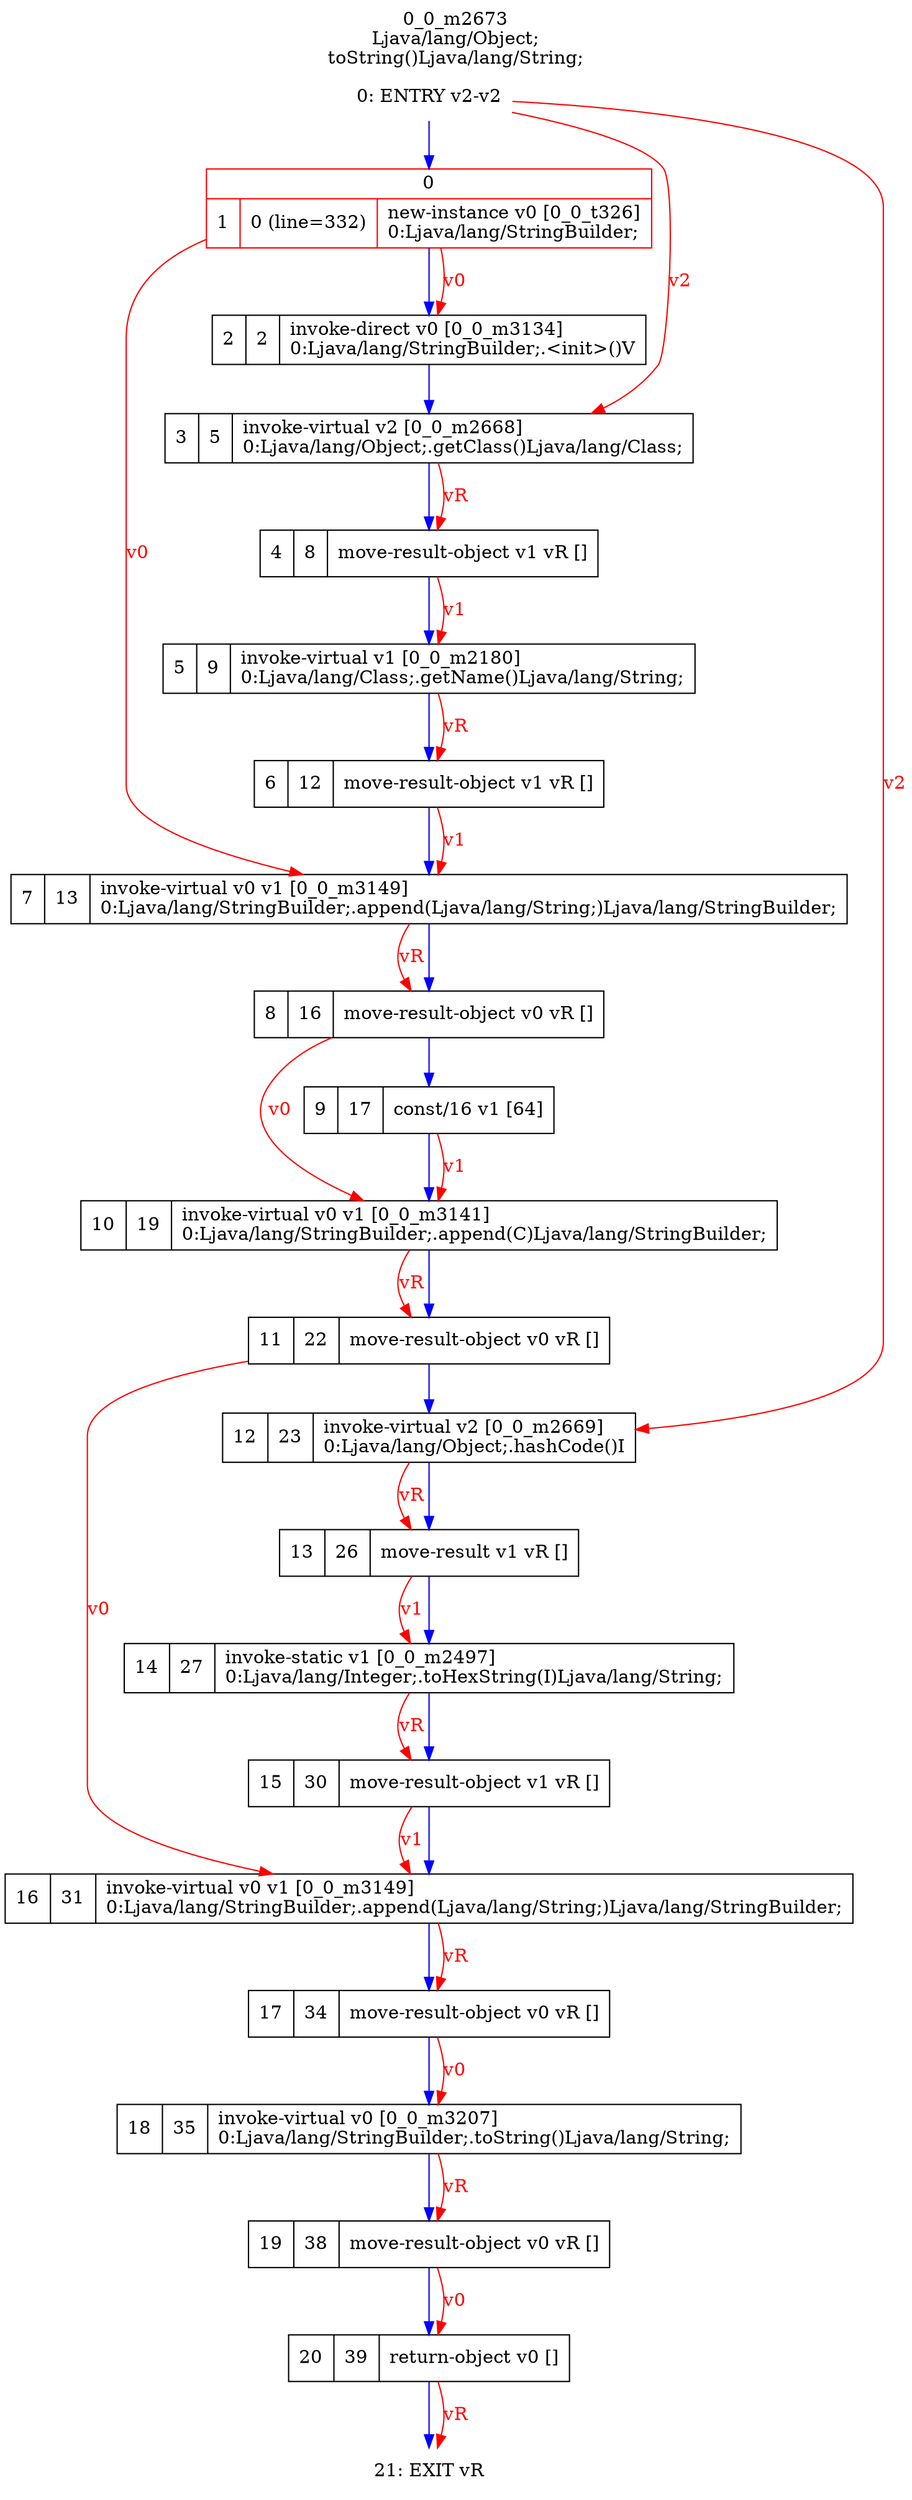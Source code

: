 digraph G {
rankdir=UD;
labelloc=t;
label="0_0_m2673\nLjava/lang/Object;
toString()Ljava/lang/String;";
0[label="0: ENTRY v2-v2",shape=plaintext];
1[label="{0|{1|0 (line=332)|new-instance v0 [0_0_t326]\l0:Ljava/lang/StringBuilder;\l}}",shape=record, color=red];
2[label="2|2|invoke-direct v0 [0_0_m3134]\l0:Ljava/lang/StringBuilder;.\<init\>()V\l",shape=record,URL="0_0_m3134.dot"];
3[label="3|5|invoke-virtual v2 [0_0_m2668]\l0:Ljava/lang/Object;.getClass()Ljava/lang/Class;\l",shape=record,URL="0_0_m2668.dot"];
4[label="4|8|move-result-object v1 vR []\l",shape=record];
5[label="5|9|invoke-virtual v1 [0_0_m2180]\l0:Ljava/lang/Class;.getName()Ljava/lang/String;\l",shape=record,URL="0_0_m2180.dot"];
6[label="6|12|move-result-object v1 vR []\l",shape=record];
7[label="7|13|invoke-virtual v0 v1 [0_0_m3149]\l0:Ljava/lang/StringBuilder;.append(Ljava/lang/String;)Ljava/lang/StringBuilder;\l",shape=record,URL="0_0_m3149.dot"];
8[label="8|16|move-result-object v0 vR []\l",shape=record];
9[label="9|17|const/16 v1 [64]\l",shape=record];
10[label="10|19|invoke-virtual v0 v1 [0_0_m3141]\l0:Ljava/lang/StringBuilder;.append(C)Ljava/lang/StringBuilder;\l",shape=record,URL="0_0_m3141.dot"];
11[label="11|22|move-result-object v0 vR []\l",shape=record];
12[label="12|23|invoke-virtual v2 [0_0_m2669]\l0:Ljava/lang/Object;.hashCode()I\l",shape=record,URL="0_0_m2669.dot"];
13[label="13|26|move-result v1 vR []\l",shape=record];
14[label="14|27|invoke-static v1 [0_0_m2497]\l0:Ljava/lang/Integer;.toHexString(I)Ljava/lang/String;\l",shape=record,URL="0_0_m2497.dot"];
15[label="15|30|move-result-object v1 vR []\l",shape=record];
16[label="16|31|invoke-virtual v0 v1 [0_0_m3149]\l0:Ljava/lang/StringBuilder;.append(Ljava/lang/String;)Ljava/lang/StringBuilder;\l",shape=record,URL="0_0_m3149.dot"];
17[label="17|34|move-result-object v0 vR []\l",shape=record];
18[label="18|35|invoke-virtual v0 [0_0_m3207]\l0:Ljava/lang/StringBuilder;.toString()Ljava/lang/String;\l",shape=record,URL="0_0_m3207.dot"];
19[label="19|38|move-result-object v0 vR []\l",shape=record];
20[label="20|39|return-object v0 []\l",shape=record];
21[label="21: EXIT vR",shape=plaintext];
0->1 [color=blue, fontcolor=blue,weight=100, taillabel=""];
1->2 [color=blue, fontcolor=blue,weight=100, taillabel=""];
2->3 [color=blue, fontcolor=blue,weight=100, taillabel=""];
3->4 [color=blue, fontcolor=blue,weight=100, taillabel=""];
4->5 [color=blue, fontcolor=blue,weight=100, taillabel=""];
5->6 [color=blue, fontcolor=blue,weight=100, taillabel=""];
6->7 [color=blue, fontcolor=blue,weight=100, taillabel=""];
7->8 [color=blue, fontcolor=blue,weight=100, taillabel=""];
8->9 [color=blue, fontcolor=blue,weight=100, taillabel=""];
9->10 [color=blue, fontcolor=blue,weight=100, taillabel=""];
10->11 [color=blue, fontcolor=blue,weight=100, taillabel=""];
11->12 [color=blue, fontcolor=blue,weight=100, taillabel=""];
12->13 [color=blue, fontcolor=blue,weight=100, taillabel=""];
13->14 [color=blue, fontcolor=blue,weight=100, taillabel=""];
14->15 [color=blue, fontcolor=blue,weight=100, taillabel=""];
15->16 [color=blue, fontcolor=blue,weight=100, taillabel=""];
16->17 [color=blue, fontcolor=blue,weight=100, taillabel=""];
17->18 [color=blue, fontcolor=blue,weight=100, taillabel=""];
18->19 [color=blue, fontcolor=blue,weight=100, taillabel=""];
19->20 [color=blue, fontcolor=blue,weight=100, taillabel=""];
20->21 [color=blue, fontcolor=blue,weight=100, taillabel=""];
1->2 [color=red, fontcolor=red, label="v0"];
0->3 [color=red, fontcolor=red, label="v2"];
3->4 [color=red, fontcolor=red, label="vR"];
4->5 [color=red, fontcolor=red, label="v1"];
5->6 [color=red, fontcolor=red, label="vR"];
1->7 [color=red, fontcolor=red, label="v0"];
6->7 [color=red, fontcolor=red, label="v1"];
7->8 [color=red, fontcolor=red, label="vR"];
8->10 [color=red, fontcolor=red, label="v0"];
9->10 [color=red, fontcolor=red, label="v1"];
10->11 [color=red, fontcolor=red, label="vR"];
0->12 [color=red, fontcolor=red, label="v2"];
12->13 [color=red, fontcolor=red, label="vR"];
13->14 [color=red, fontcolor=red, label="v1"];
14->15 [color=red, fontcolor=red, label="vR"];
11->16 [color=red, fontcolor=red, label="v0"];
15->16 [color=red, fontcolor=red, label="v1"];
16->17 [color=red, fontcolor=red, label="vR"];
17->18 [color=red, fontcolor=red, label="v0"];
18->19 [color=red, fontcolor=red, label="vR"];
19->20 [color=red, fontcolor=red, label="v0"];
20->21 [color=red, fontcolor=red, label="vR"];
}
